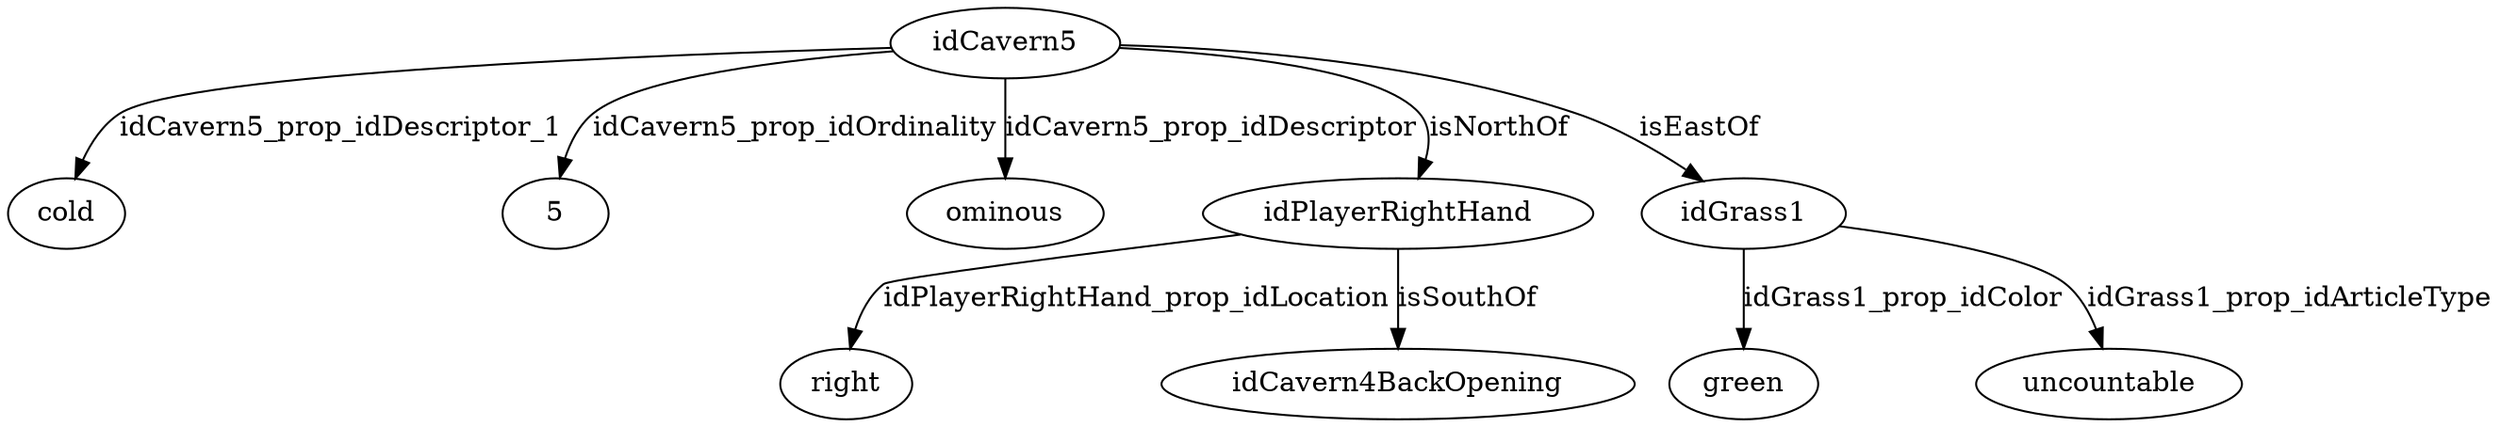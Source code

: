 strict digraph  {
idCavern5 [node_type=entity_node, root=root];
cold;
5;
ominous;
idPlayerRightHand;
right;
idGrass1;
green;
uncountable;
idCavern4BackOpening;
idCavern5 -> cold  [edge_type=property, label=idCavern5_prop_idDescriptor_1];
idCavern5 -> 5  [edge_type=property, label=idCavern5_prop_idOrdinality];
idCavern5 -> ominous  [edge_type=property, label=idCavern5_prop_idDescriptor];
idCavern5 -> idPlayerRightHand  [edge_type=relationship, label=isNorthOf];
idCavern5 -> idGrass1  [edge_type=relationship, label=isEastOf];
idPlayerRightHand -> right  [edge_type=property, label=idPlayerRightHand_prop_idLocation];
idPlayerRightHand -> idCavern4BackOpening  [edge_type=relationship, label=isSouthOf];
idGrass1 -> green  [edge_type=property, label=idGrass1_prop_idColor];
idGrass1 -> uncountable  [edge_type=property, label=idGrass1_prop_idArticleType];
}
